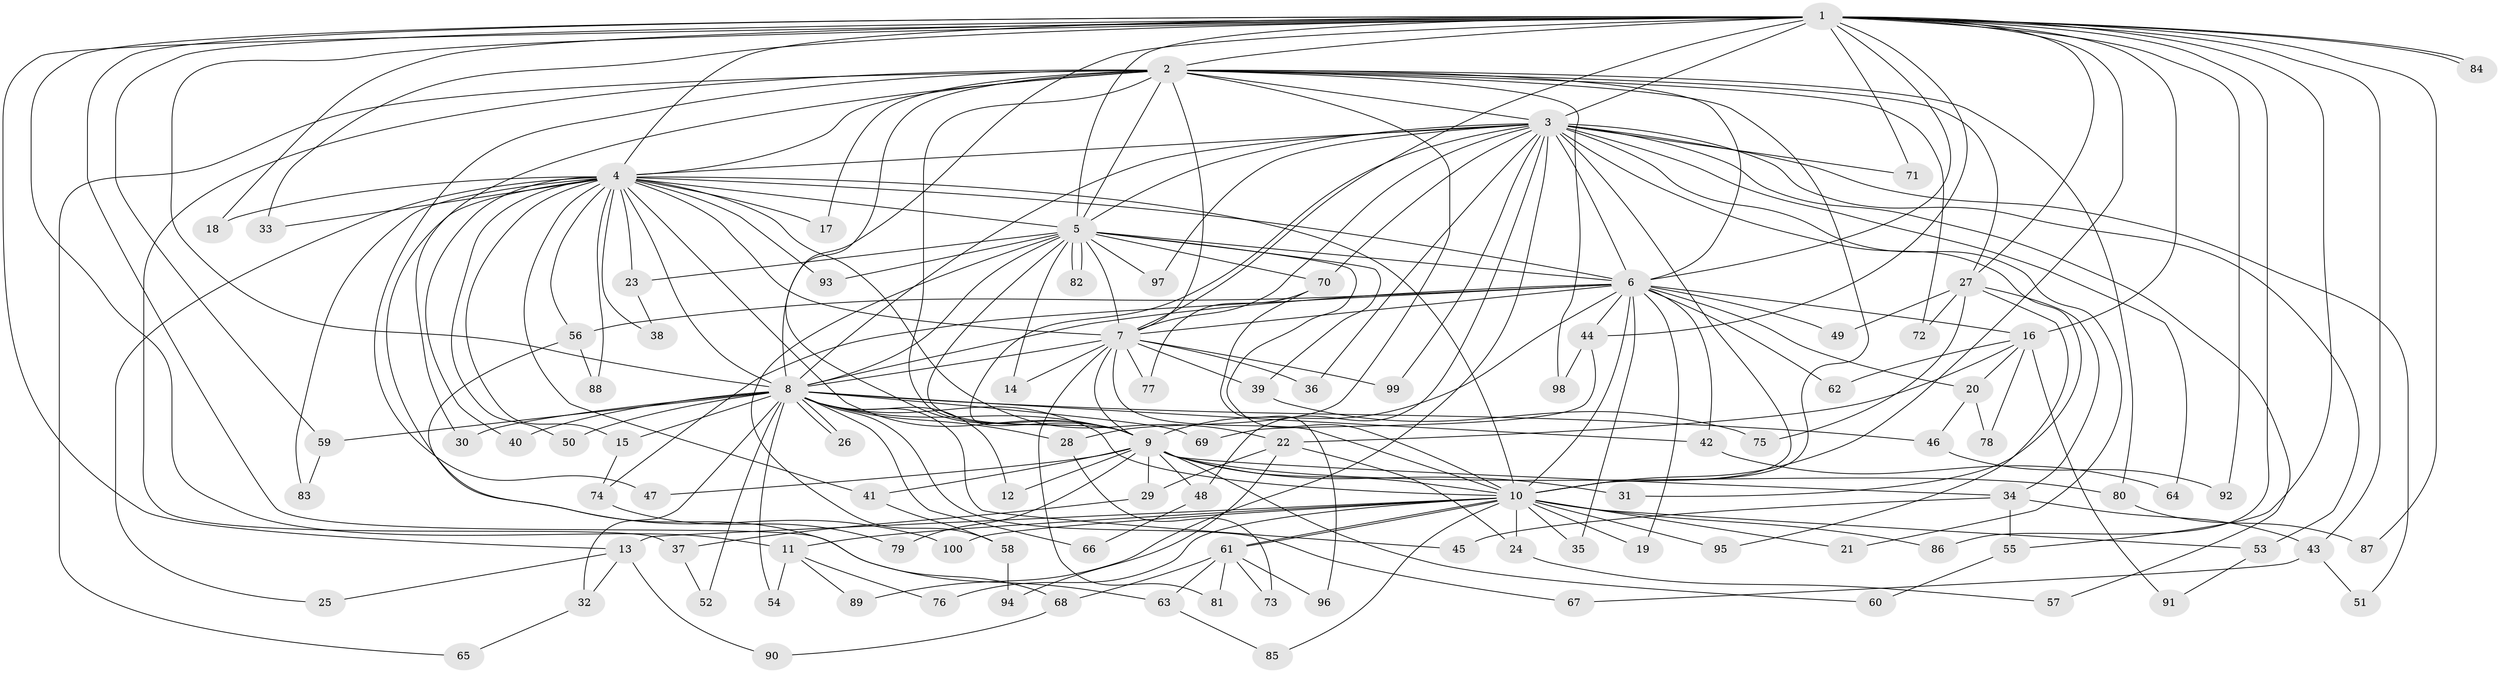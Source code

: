 // coarse degree distribution, {25: 0.014084507042253521, 16: 0.014084507042253521, 18: 0.014084507042253521, 21: 0.028169014084507043, 17: 0.014084507042253521, 26: 0.014084507042253521, 13: 0.014084507042253521, 24: 0.014084507042253521, 5: 0.04225352112676056, 2: 0.5070422535211268, 6: 0.04225352112676056, 3: 0.23943661971830985, 4: 0.028169014084507043, 7: 0.014084507042253521}
// Generated by graph-tools (version 1.1) at 2025/51/02/27/25 19:51:48]
// undirected, 100 vertices, 225 edges
graph export_dot {
graph [start="1"]
  node [color=gray90,style=filled];
  1;
  2;
  3;
  4;
  5;
  6;
  7;
  8;
  9;
  10;
  11;
  12;
  13;
  14;
  15;
  16;
  17;
  18;
  19;
  20;
  21;
  22;
  23;
  24;
  25;
  26;
  27;
  28;
  29;
  30;
  31;
  32;
  33;
  34;
  35;
  36;
  37;
  38;
  39;
  40;
  41;
  42;
  43;
  44;
  45;
  46;
  47;
  48;
  49;
  50;
  51;
  52;
  53;
  54;
  55;
  56;
  57;
  58;
  59;
  60;
  61;
  62;
  63;
  64;
  65;
  66;
  67;
  68;
  69;
  70;
  71;
  72;
  73;
  74;
  75;
  76;
  77;
  78;
  79;
  80;
  81;
  82;
  83;
  84;
  85;
  86;
  87;
  88;
  89;
  90;
  91;
  92;
  93;
  94;
  95;
  96;
  97;
  98;
  99;
  100;
  1 -- 2;
  1 -- 3;
  1 -- 4;
  1 -- 5;
  1 -- 6;
  1 -- 7;
  1 -- 8;
  1 -- 9;
  1 -- 10;
  1 -- 11;
  1 -- 13;
  1 -- 16;
  1 -- 18;
  1 -- 27;
  1 -- 33;
  1 -- 43;
  1 -- 44;
  1 -- 55;
  1 -- 59;
  1 -- 63;
  1 -- 71;
  1 -- 84;
  1 -- 84;
  1 -- 86;
  1 -- 87;
  1 -- 92;
  2 -- 3;
  2 -- 4;
  2 -- 5;
  2 -- 6;
  2 -- 7;
  2 -- 8;
  2 -- 9;
  2 -- 10;
  2 -- 17;
  2 -- 27;
  2 -- 28;
  2 -- 30;
  2 -- 37;
  2 -- 47;
  2 -- 65;
  2 -- 72;
  2 -- 80;
  2 -- 98;
  3 -- 4;
  3 -- 5;
  3 -- 6;
  3 -- 7;
  3 -- 8;
  3 -- 9;
  3 -- 10;
  3 -- 21;
  3 -- 31;
  3 -- 36;
  3 -- 48;
  3 -- 51;
  3 -- 53;
  3 -- 57;
  3 -- 64;
  3 -- 70;
  3 -- 71;
  3 -- 89;
  3 -- 97;
  3 -- 99;
  4 -- 5;
  4 -- 6;
  4 -- 7;
  4 -- 8;
  4 -- 9;
  4 -- 10;
  4 -- 15;
  4 -- 17;
  4 -- 18;
  4 -- 22;
  4 -- 23;
  4 -- 25;
  4 -- 33;
  4 -- 38;
  4 -- 40;
  4 -- 41;
  4 -- 50;
  4 -- 56;
  4 -- 83;
  4 -- 88;
  4 -- 93;
  4 -- 100;
  5 -- 6;
  5 -- 7;
  5 -- 8;
  5 -- 9;
  5 -- 10;
  5 -- 14;
  5 -- 23;
  5 -- 39;
  5 -- 58;
  5 -- 70;
  5 -- 82;
  5 -- 82;
  5 -- 93;
  5 -- 97;
  6 -- 7;
  6 -- 8;
  6 -- 9;
  6 -- 10;
  6 -- 16;
  6 -- 19;
  6 -- 20;
  6 -- 35;
  6 -- 42;
  6 -- 44;
  6 -- 49;
  6 -- 56;
  6 -- 62;
  6 -- 74;
  7 -- 8;
  7 -- 9;
  7 -- 10;
  7 -- 14;
  7 -- 36;
  7 -- 39;
  7 -- 77;
  7 -- 81;
  7 -- 99;
  8 -- 9;
  8 -- 10;
  8 -- 12;
  8 -- 15;
  8 -- 26;
  8 -- 26;
  8 -- 28;
  8 -- 30;
  8 -- 32;
  8 -- 40;
  8 -- 42;
  8 -- 45;
  8 -- 46;
  8 -- 50;
  8 -- 52;
  8 -- 54;
  8 -- 59;
  8 -- 66;
  8 -- 67;
  8 -- 69;
  9 -- 10;
  9 -- 12;
  9 -- 29;
  9 -- 31;
  9 -- 34;
  9 -- 41;
  9 -- 47;
  9 -- 48;
  9 -- 60;
  9 -- 79;
  9 -- 80;
  10 -- 11;
  10 -- 13;
  10 -- 19;
  10 -- 21;
  10 -- 24;
  10 -- 35;
  10 -- 53;
  10 -- 61;
  10 -- 61;
  10 -- 76;
  10 -- 85;
  10 -- 86;
  10 -- 95;
  10 -- 100;
  11 -- 54;
  11 -- 76;
  11 -- 89;
  13 -- 25;
  13 -- 32;
  13 -- 90;
  15 -- 74;
  16 -- 20;
  16 -- 22;
  16 -- 62;
  16 -- 78;
  16 -- 91;
  20 -- 46;
  20 -- 78;
  22 -- 24;
  22 -- 29;
  22 -- 94;
  23 -- 38;
  24 -- 57;
  27 -- 34;
  27 -- 49;
  27 -- 72;
  27 -- 75;
  27 -- 95;
  28 -- 73;
  29 -- 37;
  32 -- 65;
  34 -- 43;
  34 -- 45;
  34 -- 55;
  37 -- 52;
  39 -- 75;
  41 -- 58;
  42 -- 64;
  43 -- 51;
  43 -- 67;
  44 -- 69;
  44 -- 98;
  46 -- 92;
  48 -- 66;
  53 -- 91;
  55 -- 60;
  56 -- 68;
  56 -- 88;
  58 -- 94;
  59 -- 83;
  61 -- 63;
  61 -- 68;
  61 -- 73;
  61 -- 81;
  61 -- 96;
  63 -- 85;
  68 -- 90;
  70 -- 77;
  70 -- 96;
  74 -- 79;
  80 -- 87;
}
